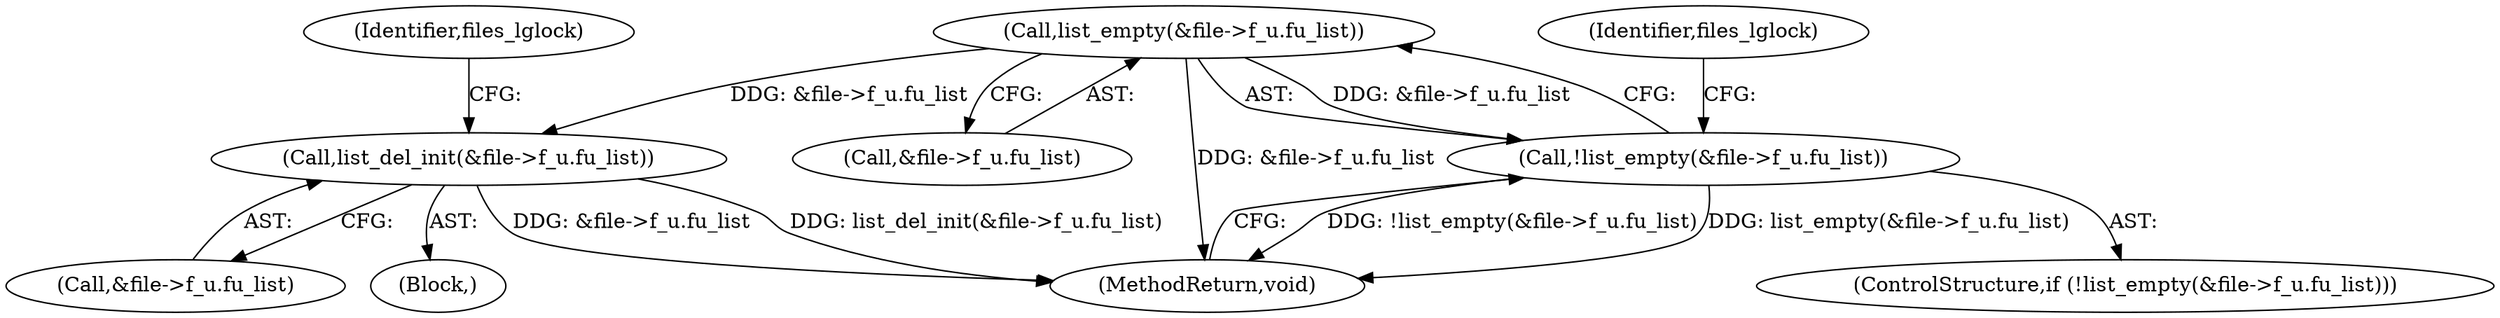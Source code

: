 digraph "1_linux_eee5cc2702929fd41cce28058dc6d6717f723f87_3@pointer" {
"1000105" [label="(Call,list_empty(&file->f_u.fu_list))"];
"1000104" [label="(Call,!list_empty(&file->f_u.fu_list))"];
"1000118" [label="(Call,list_del_init(&file->f_u.fu_list))"];
"1000119" [label="(Call,&file->f_u.fu_list)"];
"1000103" [label="(ControlStructure,if (!list_empty(&file->f_u.fu_list)))"];
"1000112" [label="(Block,)"];
"1000115" [label="(Identifier,files_lglock)"];
"1000105" [label="(Call,list_empty(&file->f_u.fu_list))"];
"1000127" [label="(Identifier,files_lglock)"];
"1000118" [label="(Call,list_del_init(&file->f_u.fu_list))"];
"1000130" [label="(MethodReturn,void)"];
"1000106" [label="(Call,&file->f_u.fu_list)"];
"1000104" [label="(Call,!list_empty(&file->f_u.fu_list))"];
"1000105" -> "1000104"  [label="AST: "];
"1000105" -> "1000106"  [label="CFG: "];
"1000106" -> "1000105"  [label="AST: "];
"1000104" -> "1000105"  [label="CFG: "];
"1000105" -> "1000130"  [label="DDG: &file->f_u.fu_list"];
"1000105" -> "1000104"  [label="DDG: &file->f_u.fu_list"];
"1000105" -> "1000118"  [label="DDG: &file->f_u.fu_list"];
"1000104" -> "1000103"  [label="AST: "];
"1000115" -> "1000104"  [label="CFG: "];
"1000130" -> "1000104"  [label="CFG: "];
"1000104" -> "1000130"  [label="DDG: !list_empty(&file->f_u.fu_list)"];
"1000104" -> "1000130"  [label="DDG: list_empty(&file->f_u.fu_list)"];
"1000118" -> "1000112"  [label="AST: "];
"1000118" -> "1000119"  [label="CFG: "];
"1000119" -> "1000118"  [label="AST: "];
"1000127" -> "1000118"  [label="CFG: "];
"1000118" -> "1000130"  [label="DDG: list_del_init(&file->f_u.fu_list)"];
"1000118" -> "1000130"  [label="DDG: &file->f_u.fu_list"];
}
